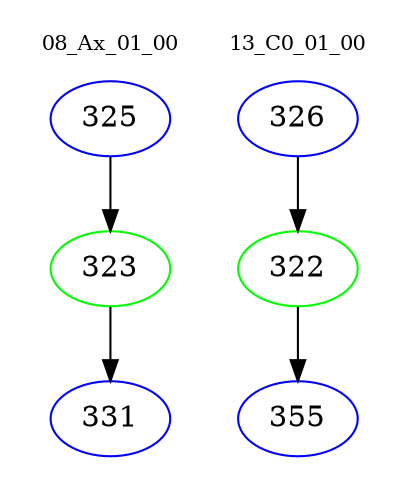 digraph{
subgraph cluster_0 {
color = white
label = "08_Ax_01_00";
fontsize=10;
T0_325 [label="325", color="blue"]
T0_325 -> T0_323 [color="black"]
T0_323 [label="323", color="green"]
T0_323 -> T0_331 [color="black"]
T0_331 [label="331", color="blue"]
}
subgraph cluster_1 {
color = white
label = "13_C0_01_00";
fontsize=10;
T1_326 [label="326", color="blue"]
T1_326 -> T1_322 [color="black"]
T1_322 [label="322", color="green"]
T1_322 -> T1_355 [color="black"]
T1_355 [label="355", color="blue"]
}
}
